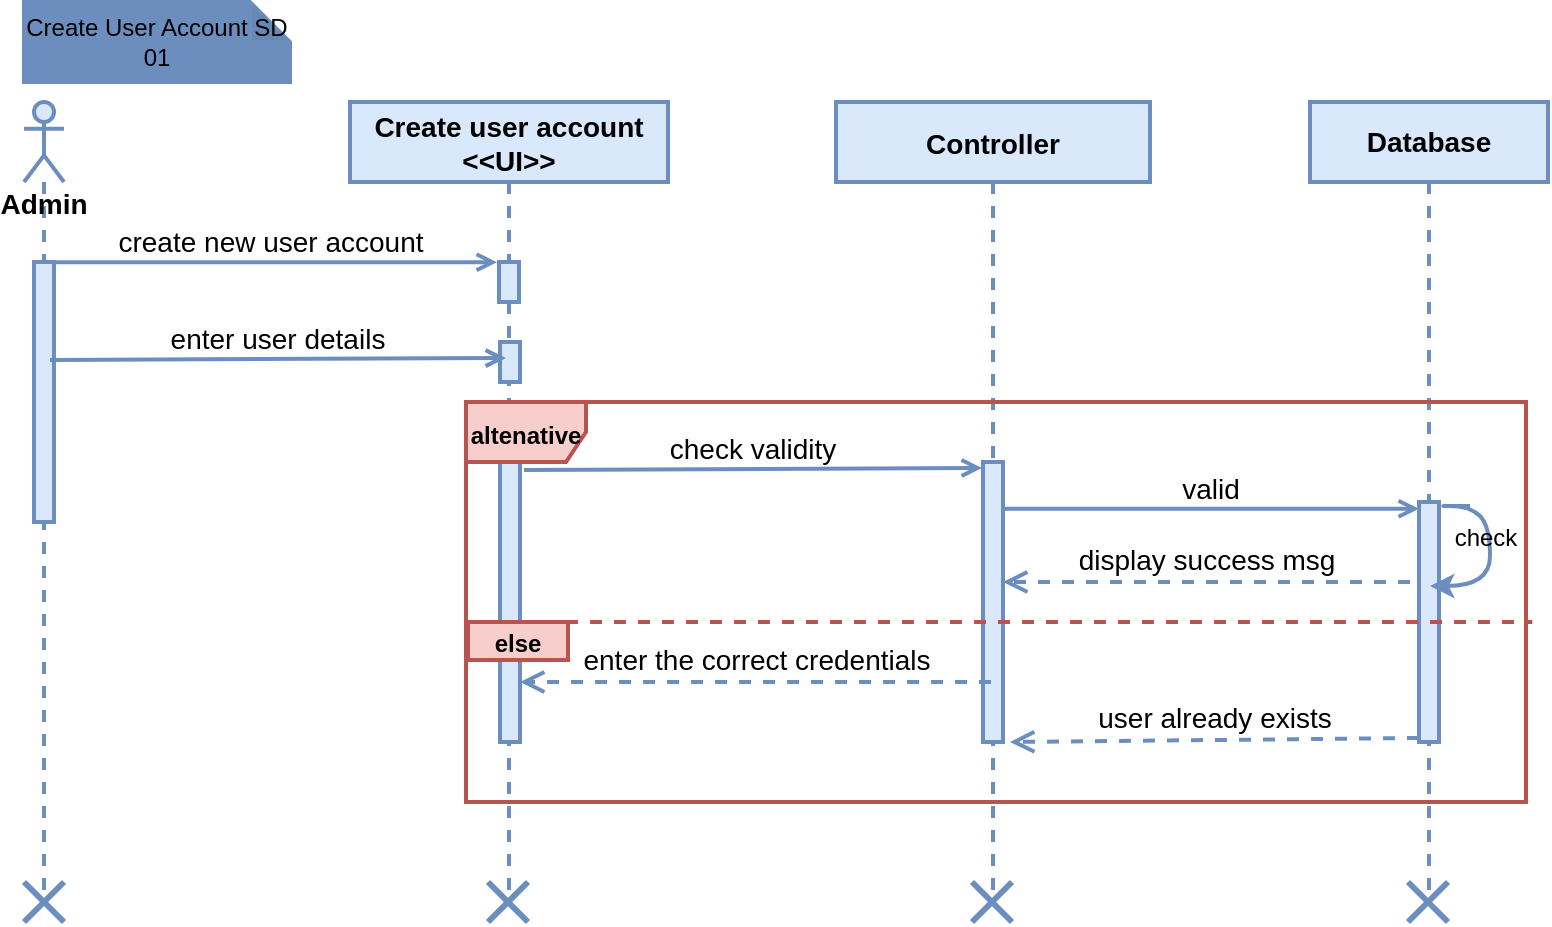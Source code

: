 <mxfile version="18.0.5" type="github" pages="6">
  <diagram id="kgpKYQtTHZ0yAKxKKP6v" name="Create user SD">
    <mxGraphModel dx="868" dy="440" grid="1" gridSize="10" guides="1" tooltips="1" connect="1" arrows="1" fold="1" page="1" pageScale="1" pageWidth="850" pageHeight="1100" math="0" shadow="0">
      <root>
        <mxCell id="0" />
        <mxCell id="1" parent="0" />
        <mxCell id="UptrV3crOogNq1OWJY5h-1" value="" style="group" vertex="1" connectable="0" parent="1">
          <mxGeometry x="77" y="30" width="762" height="460" as="geometry" />
        </mxCell>
        <mxCell id="3nuBFxr9cyL0pnOWT2aG-1" value="Create user account&#xa;&lt;&lt;UI&gt;&gt;" style="shape=umlLifeline;perimeter=lifelinePerimeter;container=1;collapsible=0;recursiveResize=0;rounded=0;shadow=0;strokeWidth=2;fillColor=#dae8fc;strokeColor=#6c8ebf;fontSize=14;fontStyle=1" parent="UptrV3crOogNq1OWJY5h-1" vertex="1">
          <mxGeometry x="163" y="50" width="159" height="400" as="geometry" />
        </mxCell>
        <mxCell id="3nuBFxr9cyL0pnOWT2aG-2" value="" style="points=[];perimeter=orthogonalPerimeter;rounded=0;shadow=0;strokeWidth=2;fillColor=#dae8fc;strokeColor=#6c8ebf;fontSize=16;" parent="3nuBFxr9cyL0pnOWT2aG-1" vertex="1">
          <mxGeometry x="74.5" y="80" width="10" height="20" as="geometry" />
        </mxCell>
        <mxCell id="4RYpmid0m9nTcr_bTLxA-5" value="" style="html=1;points=[];perimeter=orthogonalPerimeter;fillColor=#dae8fc;strokeColor=#6c8ebf;fontSize=16;strokeWidth=2;" parent="3nuBFxr9cyL0pnOWT2aG-1" vertex="1">
          <mxGeometry x="75" y="120" width="10" height="20" as="geometry" />
        </mxCell>
        <mxCell id="4RYpmid0m9nTcr_bTLxA-6" value="" style="html=1;points=[];perimeter=orthogonalPerimeter;fillColor=#dae8fc;strokeColor=#6c8ebf;fontSize=16;strokeWidth=2;" parent="3nuBFxr9cyL0pnOWT2aG-1" vertex="1">
          <mxGeometry x="75" y="160" width="10" height="160" as="geometry" />
        </mxCell>
        <mxCell id="3nuBFxr9cyL0pnOWT2aG-5" value="Controller" style="shape=umlLifeline;perimeter=lifelinePerimeter;container=1;collapsible=0;recursiveResize=0;rounded=0;shadow=0;strokeWidth=2;fillColor=#dae8fc;strokeColor=#6c8ebf;fontSize=14;fontStyle=1" parent="UptrV3crOogNq1OWJY5h-1" vertex="1">
          <mxGeometry x="406" y="50" width="157" height="400" as="geometry" />
        </mxCell>
        <mxCell id="3nuBFxr9cyL0pnOWT2aG-6" value="" style="points=[];perimeter=orthogonalPerimeter;rounded=0;shadow=0;strokeWidth=2;fillColor=#dae8fc;strokeColor=#6c8ebf;fontSize=16;" parent="3nuBFxr9cyL0pnOWT2aG-5" vertex="1">
          <mxGeometry x="73.5" y="180" width="10" height="140" as="geometry" />
        </mxCell>
        <mxCell id="3nuBFxr9cyL0pnOWT2aG-8" value="create new user account" style="verticalAlign=bottom;endArrow=open;shadow=0;strokeWidth=2;entryX=-0.1;entryY=0.005;entryDx=0;entryDy=0;entryPerimeter=0;fillColor=#dae8fc;strokeColor=#6c8ebf;fontSize=14;endFill=0;" parent="UptrV3crOogNq1OWJY5h-1" source="4RYpmid0m9nTcr_bTLxA-1" target="3nuBFxr9cyL0pnOWT2aG-2" edge="1">
          <mxGeometry relative="1" as="geometry">
            <mxPoint x="353" y="130" as="sourcePoint" />
            <mxPoint x="223" y="130" as="targetPoint" />
          </mxGeometry>
        </mxCell>
        <mxCell id="4RYpmid0m9nTcr_bTLxA-1" value="Admin" style="shape=umlLifeline;participant=umlActor;perimeter=lifelinePerimeter;whiteSpace=wrap;html=1;container=1;collapsible=0;recursiveResize=0;verticalAlign=top;spacingTop=36;outlineConnect=0;size=40;fillColor=#dae8fc;strokeColor=#6c8ebf;fontSize=14;strokeWidth=2;fontStyle=1" parent="UptrV3crOogNq1OWJY5h-1" vertex="1">
          <mxGeometry y="50" width="20" height="400" as="geometry" />
        </mxCell>
        <mxCell id="4RYpmid0m9nTcr_bTLxA-2" value="" style="html=1;points=[];perimeter=orthogonalPerimeter;fillColor=#dae8fc;strokeColor=#6c8ebf;fontSize=16;strokeWidth=2;" parent="4RYpmid0m9nTcr_bTLxA-1" vertex="1">
          <mxGeometry x="5" y="80" width="10" height="130" as="geometry" />
        </mxCell>
        <mxCell id="4RYpmid0m9nTcr_bTLxA-3" value="Database" style="shape=umlLifeline;perimeter=lifelinePerimeter;whiteSpace=wrap;html=1;container=1;collapsible=0;recursiveResize=0;outlineConnect=0;fillColor=#dae8fc;strokeColor=#6c8ebf;fontSize=14;strokeWidth=2;fontStyle=1" parent="UptrV3crOogNq1OWJY5h-1" vertex="1">
          <mxGeometry x="643" y="50" width="119" height="400" as="geometry" />
        </mxCell>
        <mxCell id="tHt2RvObN3k_pVsOFl9c-3" value="" style="points=[];perimeter=orthogonalPerimeter;rounded=0;shadow=0;strokeWidth=2;fillColor=#dae8fc;strokeColor=#6c8ebf;fontSize=16;" parent="4RYpmid0m9nTcr_bTLxA-3" vertex="1">
          <mxGeometry x="54.5" y="200" width="10" height="120" as="geometry" />
        </mxCell>
        <mxCell id="tHt2RvObN3k_pVsOFl9c-12" value="user already exists" style="html=1;verticalAlign=bottom;endArrow=open;dashed=1;endSize=8;rounded=0;fontSize=14;fontColor=#000000;strokeColor=#6C8EBF;strokeWidth=2;exitX=-0.2;exitY=0.475;exitDx=0;exitDy=0;exitPerimeter=0;" parent="4RYpmid0m9nTcr_bTLxA-3" edge="1">
          <mxGeometry relative="1" as="geometry">
            <mxPoint x="54.5" y="318" as="sourcePoint" />
            <mxPoint x="-150" y="320" as="targetPoint" />
          </mxGeometry>
        </mxCell>
        <mxCell id="4RYpmid0m9nTcr_bTLxA-7" value="enter user details" style="verticalAlign=bottom;endArrow=open;shadow=0;strokeWidth=2;exitX=1;exitY=0.623;exitDx=0;exitDy=0;exitPerimeter=0;fillColor=#dae8fc;strokeColor=#6c8ebf;fontSize=14;endFill=0;" parent="UptrV3crOogNq1OWJY5h-1" edge="1">
          <mxGeometry relative="1" as="geometry">
            <mxPoint x="13" y="178.99" as="sourcePoint" />
            <mxPoint x="241" y="178" as="targetPoint" />
          </mxGeometry>
        </mxCell>
        <mxCell id="4RYpmid0m9nTcr_bTLxA-8" value="&lt;b&gt;&lt;font style=&quot;font-size: 12px;&quot;&gt;altenative&lt;/font&gt;&lt;/b&gt;" style="shape=umlFrame;whiteSpace=wrap;html=1;fillColor=#f8cecc;strokeColor=#b85450;fontSize=16;strokeWidth=2;" parent="UptrV3crOogNq1OWJY5h-1" vertex="1">
          <mxGeometry x="221" y="200" width="530" height="200" as="geometry" />
        </mxCell>
        <mxCell id="tHt2RvObN3k_pVsOFl9c-1" value="" style="endArrow=none;dashed=1;html=1;rounded=0;strokeWidth=2;strokeColor=#b85450;fillColor=#f8cecc;entryX=1.006;entryY=0.55;entryDx=0;entryDy=0;entryPerimeter=0;" parent="UptrV3crOogNq1OWJY5h-1" target="4RYpmid0m9nTcr_bTLxA-8" edge="1">
          <mxGeometry width="50" height="50" relative="1" as="geometry">
            <mxPoint x="223" y="310" as="sourcePoint" />
            <mxPoint x="753" y="305" as="targetPoint" />
          </mxGeometry>
        </mxCell>
        <mxCell id="tHt2RvObN3k_pVsOFl9c-2" value="check validity" style="verticalAlign=bottom;endArrow=open;shadow=0;strokeWidth=2;exitX=1.2;exitY=0.15;exitDx=0;exitDy=0;exitPerimeter=0;fillColor=#dae8fc;strokeColor=#6c8ebf;fontSize=14;endFill=0;entryX=-0.05;entryY=0.021;entryDx=0;entryDy=0;entryPerimeter=0;" parent="UptrV3crOogNq1OWJY5h-1" source="4RYpmid0m9nTcr_bTLxA-6" target="3nuBFxr9cyL0pnOWT2aG-6" edge="1">
          <mxGeometry relative="1" as="geometry">
            <mxPoint x="253" y="232.72" as="sourcePoint" />
            <mxPoint x="427" y="232.72" as="targetPoint" />
          </mxGeometry>
        </mxCell>
        <mxCell id="tHt2RvObN3k_pVsOFl9c-10" value="&lt;div&gt;&lt;font style=&quot;font-size: 14px;&quot;&gt;display success msg&lt;/font&gt;&lt;/div&gt;" style="html=1;verticalAlign=bottom;endArrow=open;dashed=1;endSize=8;rounded=0;fontSize=14;fontColor=#000000;strokeColor=#6C8EBF;strokeWidth=2;" parent="UptrV3crOogNq1OWJY5h-1" target="3nuBFxr9cyL0pnOWT2aG-6" edge="1">
          <mxGeometry relative="1" as="geometry">
            <mxPoint x="693" y="290" as="sourcePoint" />
            <mxPoint x="433" y="289" as="targetPoint" />
          </mxGeometry>
        </mxCell>
        <mxCell id="tHt2RvObN3k_pVsOFl9c-13" value="&lt;font style=&quot;font-size: 12px;&quot;&gt;&lt;b&gt;else&lt;/b&gt;&lt;/font&gt;" style="text;html=1;strokeColor=#b85450;fillColor=#f8cecc;align=center;verticalAlign=middle;whiteSpace=wrap;rounded=0;fontSize=14;strokeWidth=2;" parent="UptrV3crOogNq1OWJY5h-1" vertex="1">
          <mxGeometry x="222" y="310" width="50" height="19" as="geometry" />
        </mxCell>
        <mxCell id="tHt2RvObN3k_pVsOFl9c-17" value="" style="shape=umlDestroy;whiteSpace=wrap;html=1;strokeWidth=3;fontSize=12;fillColor=#6C8EBF;strokeColor=#6C8EBF;" parent="UptrV3crOogNq1OWJY5h-1" vertex="1">
          <mxGeometry y="440" width="20" height="20" as="geometry" />
        </mxCell>
        <mxCell id="tHt2RvObN3k_pVsOFl9c-18" value="" style="shape=umlDestroy;whiteSpace=wrap;html=1;strokeWidth=3;fontSize=12;fillColor=#6C8EBF;strokeColor=#6C8EBF;" parent="UptrV3crOogNq1OWJY5h-1" vertex="1">
          <mxGeometry x="232" y="440" width="20" height="20" as="geometry" />
        </mxCell>
        <mxCell id="tHt2RvObN3k_pVsOFl9c-19" value="" style="shape=umlDestroy;whiteSpace=wrap;html=1;strokeWidth=3;fontSize=12;fillColor=#6C8EBF;strokeColor=#6C8EBF;" parent="UptrV3crOogNq1OWJY5h-1" vertex="1">
          <mxGeometry x="474" y="440" width="20" height="20" as="geometry" />
        </mxCell>
        <mxCell id="tHt2RvObN3k_pVsOFl9c-20" value="" style="shape=umlDestroy;whiteSpace=wrap;html=1;strokeWidth=3;fontSize=12;fillColor=#6C8EBF;strokeColor=#6C8EBF;" parent="UptrV3crOogNq1OWJY5h-1" vertex="1">
          <mxGeometry x="692" y="440" width="20" height="20" as="geometry" />
        </mxCell>
        <mxCell id="tHt2RvObN3k_pVsOFl9c-4" value="valid" style="verticalAlign=bottom;endArrow=open;shadow=0;strokeWidth=2;exitX=1;exitY=0.167;exitDx=0;exitDy=0;exitPerimeter=0;fillColor=#dae8fc;strokeColor=#6c8ebf;fontSize=14;endFill=0;startArrow=none;" parent="UptrV3crOogNq1OWJY5h-1" source="3nuBFxr9cyL0pnOWT2aG-6" target="tHt2RvObN3k_pVsOFl9c-3" edge="1">
          <mxGeometry relative="1" as="geometry">
            <mxPoint x="462" y="249.0" as="sourcePoint" />
            <mxPoint x="636" y="249.0" as="targetPoint" />
          </mxGeometry>
        </mxCell>
        <mxCell id="tHt2RvObN3k_pVsOFl9c-11" value="enter the correct credentials " style="html=1;verticalAlign=bottom;endArrow=open;dashed=1;endSize=8;rounded=0;fontSize=14;fontColor=#000000;strokeColor=#6C8EBF;strokeWidth=2;" parent="UptrV3crOogNq1OWJY5h-1" edge="1">
          <mxGeometry relative="1" as="geometry">
            <mxPoint x="483.5" y="340" as="sourcePoint" />
            <mxPoint x="248" y="340" as="targetPoint" />
          </mxGeometry>
        </mxCell>
        <mxCell id="tHt2RvObN3k_pVsOFl9c-23" value="" style="curved=1;endArrow=classic;html=1;rounded=0;fontSize=12;fontColor=#000000;strokeColor=#6C8EBF;strokeWidth=2;" parent="UptrV3crOogNq1OWJY5h-1" edge="1">
          <mxGeometry width="50" height="50" relative="1" as="geometry">
            <mxPoint x="723" y="252" as="sourcePoint" />
            <mxPoint x="703" y="292" as="targetPoint" />
            <Array as="points">
              <mxPoint x="703" y="252" />
              <mxPoint x="723" y="252" />
              <mxPoint x="733" y="262" />
              <mxPoint x="733" y="292" />
            </Array>
          </mxGeometry>
        </mxCell>
        <mxCell id="tHt2RvObN3k_pVsOFl9c-25" value="check" style="text;html=1;strokeColor=none;fillColor=none;align=center;verticalAlign=middle;whiteSpace=wrap;rounded=0;fontSize=12;fontColor=#000000;" parent="UptrV3crOogNq1OWJY5h-1" vertex="1">
          <mxGeometry x="711" y="260" width="40" height="15" as="geometry" />
        </mxCell>
        <mxCell id="3N8802fA-vlq7qVJOav6-1" value="Create User Account SD 01" style="shape=note;whiteSpace=wrap;html=1;backgroundOutline=1;darkOpacity=0.05;fontSize=12;fontColor=#000000;strokeColor=#6C8EBF;strokeWidth=2;fillColor=#6C8EBF;size=20;" parent="UptrV3crOogNq1OWJY5h-1" vertex="1">
          <mxGeometry width="133" height="40" as="geometry" />
        </mxCell>
      </root>
    </mxGraphModel>
  </diagram>
  <diagram id="Y2DqSClyAVLiw9lyjrO1" name="Update user account SD">
    <mxGraphModel dx="868" dy="440" grid="1" gridSize="10" guides="1" tooltips="1" connect="1" arrows="1" fold="1" page="1" pageScale="1" pageWidth="850" pageHeight="1100" math="0" shadow="0">
      <root>
        <mxCell id="0" />
        <mxCell id="1" parent="0" />
        <mxCell id="MAIqUEn50UH4kP7utkQd-1" value="" style="group" vertex="1" connectable="0" parent="1">
          <mxGeometry x="43" y="30" width="767" height="470" as="geometry" />
        </mxCell>
        <mxCell id="FVSvNC58EBvvYum9L8pk-1" value="Update user account&#xa;&lt;&lt;UI&gt;&gt;" style="shape=umlLifeline;perimeter=lifelinePerimeter;container=1;collapsible=0;recursiveResize=0;rounded=0;shadow=0;strokeWidth=2;fillColor=#dae8fc;strokeColor=#6c8ebf;fontSize=14;align=center;fontStyle=1" parent="MAIqUEn50UH4kP7utkQd-1" vertex="1">
          <mxGeometry x="167" y="60" width="159" height="400" as="geometry" />
        </mxCell>
        <mxCell id="FVSvNC58EBvvYum9L8pk-4" value="" style="html=1;points=[];perimeter=orthogonalPerimeter;fillColor=#dae8fc;strokeColor=#6c8ebf;fontSize=16;strokeWidth=2;" parent="FVSvNC58EBvvYum9L8pk-1" vertex="1">
          <mxGeometry x="75" y="80" width="10" height="190" as="geometry" />
        </mxCell>
        <mxCell id="FVSvNC58EBvvYum9L8pk-5" value="Controller" style="shape=umlLifeline;perimeter=lifelinePerimeter;container=1;collapsible=0;recursiveResize=0;rounded=0;shadow=0;strokeWidth=2;fillColor=#dae8fc;strokeColor=#6c8ebf;fontSize=14;fontStyle=1" parent="MAIqUEn50UH4kP7utkQd-1" vertex="1">
          <mxGeometry x="410" y="60" width="157" height="400" as="geometry" />
        </mxCell>
        <mxCell id="FVSvNC58EBvvYum9L8pk-6" value="" style="points=[];perimeter=orthogonalPerimeter;rounded=0;shadow=0;strokeWidth=2;fillColor=#dae8fc;strokeColor=#6c8ebf;fontSize=16;" parent="FVSvNC58EBvvYum9L8pk-5" vertex="1">
          <mxGeometry x="73.5" y="190" width="10" height="130" as="geometry" />
        </mxCell>
        <mxCell id="GKbNy7sdlXoBkddOrL0O-2" value="&lt;div&gt;&lt;font style=&quot;font-size: 14px;&quot;&gt;display user detail&lt;br&gt;&lt;/font&gt;&lt;/div&gt;" style="html=1;verticalAlign=bottom;endArrow=open;dashed=1;endSize=8;rounded=0;fontSize=14;fontColor=#000000;strokeColor=#6C8EBF;strokeWidth=2;entryX=0.8;entryY=-0.05;entryDx=0;entryDy=0;entryPerimeter=0;" parent="FVSvNC58EBvvYum9L8pk-5" edge="1">
          <mxGeometry relative="1" as="geometry">
            <mxPoint x="287" y="130" as="sourcePoint" />
            <mxPoint x="-160" y="129" as="targetPoint" />
          </mxGeometry>
        </mxCell>
        <mxCell id="FVSvNC58EBvvYum9L8pk-7" value="search user account" style="verticalAlign=bottom;endArrow=open;shadow=0;strokeWidth=2;entryX=-0.1;entryY=0.005;entryDx=0;entryDy=0;entryPerimeter=0;fillColor=#dae8fc;strokeColor=#6c8ebf;fontSize=14;endFill=0;" parent="MAIqUEn50UH4kP7utkQd-1" source="FVSvNC58EBvvYum9L8pk-8" edge="1">
          <mxGeometry relative="1" as="geometry">
            <mxPoint x="357" y="140" as="sourcePoint" />
            <mxPoint x="240.5" y="140.1" as="targetPoint" />
          </mxGeometry>
        </mxCell>
        <mxCell id="FVSvNC58EBvvYum9L8pk-8" value="&lt;b&gt;&lt;font style=&quot;font-size: 14px;&quot;&gt;Admin&lt;/font&gt;&lt;/b&gt;" style="shape=umlLifeline;participant=umlActor;perimeter=lifelinePerimeter;whiteSpace=wrap;html=1;container=1;collapsible=0;recursiveResize=0;verticalAlign=top;spacingTop=36;outlineConnect=0;size=40;fillColor=#dae8fc;strokeColor=#6c8ebf;fontSize=16;strokeWidth=2;" parent="MAIqUEn50UH4kP7utkQd-1" vertex="1">
          <mxGeometry x="4" y="60" width="20" height="400" as="geometry" />
        </mxCell>
        <mxCell id="FVSvNC58EBvvYum9L8pk-9" value="" style="html=1;points=[];perimeter=orthogonalPerimeter;fillColor=#dae8fc;strokeColor=#6c8ebf;fontSize=16;strokeWidth=2;" parent="FVSvNC58EBvvYum9L8pk-8" vertex="1">
          <mxGeometry x="5" y="80" width="10" height="110" as="geometry" />
        </mxCell>
        <mxCell id="FVSvNC58EBvvYum9L8pk-10" value="&lt;font style=&quot;font-size: 14px;&quot;&gt;&lt;b&gt;Database&lt;/b&gt;&lt;/font&gt;" style="shape=umlLifeline;perimeter=lifelinePerimeter;whiteSpace=wrap;html=1;container=1;collapsible=0;recursiveResize=0;outlineConnect=0;fillColor=#dae8fc;strokeColor=#6c8ebf;fontSize=16;strokeWidth=2;" parent="MAIqUEn50UH4kP7utkQd-1" vertex="1">
          <mxGeometry x="647" y="60" width="119" height="400" as="geometry" />
        </mxCell>
        <mxCell id="FVSvNC58EBvvYum9L8pk-12" value="user already exists" style="html=1;verticalAlign=bottom;endArrow=open;dashed=1;endSize=8;rounded=0;fontSize=14;fontColor=#000000;strokeColor=#6C8EBF;strokeWidth=2;exitX=-0.2;exitY=0.475;exitDx=0;exitDy=0;exitPerimeter=0;" parent="FVSvNC58EBvvYum9L8pk-10" edge="1">
          <mxGeometry relative="1" as="geometry">
            <mxPoint x="52.5" y="311" as="sourcePoint" />
            <mxPoint x="-152" y="313" as="targetPoint" />
          </mxGeometry>
        </mxCell>
        <mxCell id="GKbNy7sdlXoBkddOrL0O-3" value="" style="html=1;points=[];perimeter=orthogonalPerimeter;fillColor=#dae8fc;strokeColor=#6c8ebf;fontSize=16;strokeWidth=2;" parent="FVSvNC58EBvvYum9L8pk-10" vertex="1">
          <mxGeometry x="54.5" y="90" width="10" height="230" as="geometry" />
        </mxCell>
        <mxCell id="FVSvNC58EBvvYum9L8pk-13" value="fill date" style="verticalAlign=bottom;endArrow=open;shadow=0;strokeWidth=2;fillColor=#dae8fc;strokeColor=#6c8ebf;fontSize=14;exitX=1.1;exitY=0.323;exitDx=0;exitDy=0;exitPerimeter=0;endFill=0;" parent="MAIqUEn50UH4kP7utkQd-1" edge="1">
          <mxGeometry relative="1" as="geometry">
            <mxPoint x="20" y="214.99" as="sourcePoint" />
            <mxPoint x="242" y="214.99" as="targetPoint" />
          </mxGeometry>
        </mxCell>
        <mxCell id="FVSvNC58EBvvYum9L8pk-14" value="click update button" style="verticalAlign=bottom;endArrow=open;shadow=0;strokeWidth=2;exitX=1;exitY=0.623;exitDx=0;exitDy=0;exitPerimeter=0;fillColor=#dae8fc;strokeColor=#6c8ebf;fontSize=14;endFill=0;" parent="MAIqUEn50UH4kP7utkQd-1" edge="1">
          <mxGeometry relative="1" as="geometry">
            <mxPoint x="17" y="240.99" as="sourcePoint" />
            <mxPoint x="245" y="240" as="targetPoint" />
          </mxGeometry>
        </mxCell>
        <mxCell id="FVSvNC58EBvvYum9L8pk-18" value="&lt;div&gt;&lt;font style=&quot;font-size: 14px;&quot;&gt;display success msg&lt;/font&gt;&lt;/div&gt;" style="html=1;verticalAlign=bottom;endArrow=open;dashed=1;endSize=8;rounded=0;fontSize=14;fontColor=#000000;strokeColor=#6C8EBF;strokeWidth=2;" parent="MAIqUEn50UH4kP7utkQd-1" edge="1">
          <mxGeometry relative="1" as="geometry">
            <mxPoint x="697" y="291" as="sourcePoint" />
            <mxPoint x="493.5" y="291" as="targetPoint" />
          </mxGeometry>
        </mxCell>
        <mxCell id="FVSvNC58EBvvYum9L8pk-20" value="" style="shape=umlDestroy;whiteSpace=wrap;html=1;strokeWidth=3;fontSize=12;fillColor=#6C8EBF;strokeColor=#6C8EBF;" parent="MAIqUEn50UH4kP7utkQd-1" vertex="1">
          <mxGeometry x="4" y="450" width="20" height="20" as="geometry" />
        </mxCell>
        <mxCell id="FVSvNC58EBvvYum9L8pk-21" value="" style="shape=umlDestroy;whiteSpace=wrap;html=1;strokeWidth=3;fontSize=12;fillColor=#6C8EBF;strokeColor=#6C8EBF;" parent="MAIqUEn50UH4kP7utkQd-1" vertex="1">
          <mxGeometry x="236" y="450" width="20" height="20" as="geometry" />
        </mxCell>
        <mxCell id="FVSvNC58EBvvYum9L8pk-22" value="" style="shape=umlDestroy;whiteSpace=wrap;html=1;strokeWidth=3;fontSize=12;fillColor=#6C8EBF;strokeColor=#6C8EBF;" parent="MAIqUEn50UH4kP7utkQd-1" vertex="1">
          <mxGeometry x="478" y="450" width="20" height="20" as="geometry" />
        </mxCell>
        <mxCell id="FVSvNC58EBvvYum9L8pk-23" value="" style="shape=umlDestroy;whiteSpace=wrap;html=1;strokeWidth=3;fontSize=12;fillColor=#6C8EBF;strokeColor=#6C8EBF;fontStyle=0;labelBackgroundColor=none;" parent="MAIqUEn50UH4kP7utkQd-1" vertex="1">
          <mxGeometry x="696" y="450" width="20" height="20" as="geometry" />
        </mxCell>
        <mxCell id="FVSvNC58EBvvYum9L8pk-24" value="save" style="verticalAlign=bottom;endArrow=open;shadow=0;strokeWidth=2;exitX=1;exitY=0.167;exitDx=0;exitDy=0;exitPerimeter=0;fillColor=#dae8fc;strokeColor=#6c8ebf;fontSize=14;endFill=0;startArrow=none;" parent="MAIqUEn50UH4kP7utkQd-1" edge="1">
          <mxGeometry relative="1" as="geometry">
            <mxPoint x="493.5" y="266.38" as="sourcePoint" />
            <mxPoint x="701.5" y="266.38" as="targetPoint" />
          </mxGeometry>
        </mxCell>
        <mxCell id="FVSvNC58EBvvYum9L8pk-25" value="invalid" style="html=1;verticalAlign=bottom;endArrow=open;dashed=1;endSize=8;rounded=0;fontSize=14;fontColor=#000000;strokeColor=#6C8EBF;strokeWidth=2;" parent="MAIqUEn50UH4kP7utkQd-1" edge="1">
          <mxGeometry relative="1" as="geometry">
            <mxPoint x="485.5" y="328" as="sourcePoint" />
            <mxPoint x="250" y="328" as="targetPoint" />
          </mxGeometry>
        </mxCell>
        <mxCell id="FVSvNC58EBvvYum9L8pk-28" value="&lt;div&gt;Update User Account &lt;br&gt;&lt;/div&gt;&lt;div&gt;SD 02&lt;/div&gt;" style="shape=note;whiteSpace=wrap;html=1;backgroundOutline=1;darkOpacity=0.05;fontSize=12;fontColor=#000000;strokeColor=#6C8EBF;strokeWidth=2;fillColor=#6C8EBF;size=20;" parent="MAIqUEn50UH4kP7utkQd-1" vertex="1">
          <mxGeometry width="143" height="50" as="geometry" />
        </mxCell>
        <mxCell id="GKbNy7sdlXoBkddOrL0O-1" value="search" style="verticalAlign=bottom;endArrow=open;shadow=0;strokeWidth=2;fillColor=#dae8fc;strokeColor=#6c8ebf;fontSize=14;endFill=0;entryX=0.15;entryY=0;entryDx=0;entryDy=0;entryPerimeter=0;exitX=0.9;exitY=0.046;exitDx=0;exitDy=0;exitPerimeter=0;" parent="MAIqUEn50UH4kP7utkQd-1" source="FVSvNC58EBvvYum9L8pk-4" target="GKbNy7sdlXoBkddOrL0O-3" edge="1">
          <mxGeometry relative="1" as="geometry">
            <mxPoint x="257" y="150" as="sourcePoint" />
            <mxPoint x="697" y="150" as="targetPoint" />
          </mxGeometry>
        </mxCell>
        <mxCell id="GKbNy7sdlXoBkddOrL0O-7" value="" style="group" parent="MAIqUEn50UH4kP7utkQd-1" vertex="1" connectable="0">
          <mxGeometry x="214" y="120" width="553" height="280" as="geometry" />
        </mxCell>
        <mxCell id="FVSvNC58EBvvYum9L8pk-15" value="&lt;b&gt;&lt;font style=&quot;font-size: 12px;&quot;&gt;altenative&lt;/font&gt;&lt;/b&gt;" style="shape=umlFrame;whiteSpace=wrap;html=1;fillColor=#f8cecc;strokeColor=#b85450;fontSize=16;strokeWidth=2;" parent="GKbNy7sdlXoBkddOrL0O-7" vertex="1">
          <mxGeometry x="2.132" width="548.611" height="280" as="geometry" />
        </mxCell>
        <mxCell id="FVSvNC58EBvvYum9L8pk-16" value="" style="endArrow=none;dashed=1;html=1;rounded=0;strokeWidth=2;strokeColor=#b85450;fillColor=#f8cecc;entryX=1.006;entryY=0.55;entryDx=0;entryDy=0;entryPerimeter=0;exitX=-0.002;exitY=0.55;exitDx=0;exitDy=0;exitPerimeter=0;" parent="GKbNy7sdlXoBkddOrL0O-7" edge="1">
          <mxGeometry width="50" height="50" relative="1" as="geometry">
            <mxPoint y="180.92" as="sourcePoint" />
            <mxPoint x="553" y="180.92" as="targetPoint" />
          </mxGeometry>
        </mxCell>
        <mxCell id="FVSvNC58EBvvYum9L8pk-19" value="&lt;font style=&quot;font-size: 12px;&quot;&gt;&lt;b&gt;else&lt;/b&gt;&lt;/font&gt;" style="text;html=1;strokeColor=#b85450;fillColor=#f8cecc;align=center;verticalAlign=middle;whiteSpace=wrap;rounded=0;fontSize=14;strokeWidth=2;" parent="GKbNy7sdlXoBkddOrL0O-7" vertex="1">
          <mxGeometry x="2.132" y="180.92" width="51.756" height="26.6" as="geometry" />
        </mxCell>
        <mxCell id="GKbNy7sdlXoBkddOrL0O-8" value="" style="group" parent="MAIqUEn50UH4kP7utkQd-1" vertex="1" connectable="0">
          <mxGeometry x="707" y="150" width="48" height="40" as="geometry" />
        </mxCell>
        <mxCell id="FVSvNC58EBvvYum9L8pk-26" value="" style="curved=1;endArrow=classic;html=1;rounded=0;fontSize=12;fontColor=#000000;strokeColor=#6C8EBF;strokeWidth=2;" parent="GKbNy7sdlXoBkddOrL0O-8" edge="1">
          <mxGeometry width="50" height="50" relative="1" as="geometry">
            <mxPoint x="20" as="sourcePoint" />
            <mxPoint y="40" as="targetPoint" />
            <Array as="points">
              <mxPoint />
              <mxPoint x="20" />
              <mxPoint x="30" y="10" />
              <mxPoint x="30" y="40" />
            </Array>
          </mxGeometry>
        </mxCell>
        <mxCell id="FVSvNC58EBvvYum9L8pk-27" value="check" style="text;html=1;strokeColor=none;fillColor=none;align=center;verticalAlign=middle;whiteSpace=wrap;rounded=0;fontSize=12;fontColor=#000000;" parent="GKbNy7sdlXoBkddOrL0O-8" vertex="1">
          <mxGeometry x="8" y="8" width="40" height="15" as="geometry" />
        </mxCell>
        <mxCell id="FVSvNC58EBvvYum9L8pk-17" value="check validity" style="verticalAlign=bottom;endArrow=open;shadow=0;strokeWidth=2;fillColor=#dae8fc;strokeColor=#6c8ebf;fontSize=14;endFill=0;entryX=0.15;entryY=0.021;entryDx=0;entryDy=0;entryPerimeter=0;" parent="MAIqUEn50UH4kP7utkQd-1" source="FVSvNC58EBvvYum9L8pk-4" target="FVSvNC58EBvvYum9L8pk-6" edge="1">
          <mxGeometry relative="1" as="geometry">
            <mxPoint x="248" y="229" as="sourcePoint" />
            <mxPoint x="486.5" y="229" as="targetPoint" />
          </mxGeometry>
        </mxCell>
      </root>
    </mxGraphModel>
  </diagram>
  <diagram id="j6jt7y_kJnNKmlTHalgi" name="Delete user account SD">
    <mxGraphModel dx="868" dy="440" grid="1" gridSize="10" guides="1" tooltips="1" connect="1" arrows="1" fold="1" page="1" pageScale="1" pageWidth="850" pageHeight="1100" math="0" shadow="0">
      <root>
        <mxCell id="0" />
        <mxCell id="1" parent="0" />
        <mxCell id="Xm6CjcGX6yoMXYn7vOd5-1" value="Delete user account&#xa;&lt;&lt;UI&gt;&gt;" style="shape=umlLifeline;perimeter=lifelinePerimeter;container=1;collapsible=0;recursiveResize=0;rounded=0;shadow=0;strokeWidth=2;fillColor=#dae8fc;strokeColor=#6c8ebf;fontSize=14;align=center;fontStyle=1" parent="1" vertex="1">
          <mxGeometry x="210" y="90" width="159" height="400" as="geometry" />
        </mxCell>
        <mxCell id="Xm6CjcGX6yoMXYn7vOd5-2" value="" style="html=1;points=[];perimeter=orthogonalPerimeter;fillColor=#dae8fc;strokeColor=#6c8ebf;fontSize=16;strokeWidth=2;" parent="Xm6CjcGX6yoMXYn7vOd5-1" vertex="1">
          <mxGeometry x="75" y="80" width="10" height="190" as="geometry" />
        </mxCell>
        <mxCell id="Xm6CjcGX6yoMXYn7vOd5-3" value="Controller" style="shape=umlLifeline;perimeter=lifelinePerimeter;container=1;collapsible=0;recursiveResize=0;rounded=0;shadow=0;strokeWidth=2;fillColor=#dae8fc;strokeColor=#6c8ebf;fontSize=14;fontStyle=1" parent="1" vertex="1">
          <mxGeometry x="453" y="90" width="157" height="400" as="geometry" />
        </mxCell>
        <mxCell id="Xm6CjcGX6yoMXYn7vOd5-5" value="&lt;div&gt;&lt;font style=&quot;font-size: 14px;&quot;&gt;display user detail&lt;br&gt;&lt;/font&gt;&lt;/div&gt;" style="html=1;verticalAlign=bottom;endArrow=open;dashed=1;endSize=8;rounded=0;fontSize=14;fontColor=#000000;strokeColor=#6C8EBF;strokeWidth=2;entryX=0.8;entryY=-0.05;entryDx=0;entryDy=0;entryPerimeter=0;" parent="Xm6CjcGX6yoMXYn7vOd5-3" edge="1">
          <mxGeometry relative="1" as="geometry">
            <mxPoint x="287" y="130" as="sourcePoint" />
            <mxPoint x="-160" y="129" as="targetPoint" />
          </mxGeometry>
        </mxCell>
        <mxCell id="Xm6CjcGX6yoMXYn7vOd5-6" value="search user account" style="verticalAlign=bottom;endArrow=open;shadow=0;strokeWidth=2;entryX=-0.1;entryY=0.005;entryDx=0;entryDy=0;entryPerimeter=0;fillColor=#dae8fc;strokeColor=#6c8ebf;fontSize=14;endFill=0;" parent="1" source="Xm6CjcGX6yoMXYn7vOd5-7" edge="1">
          <mxGeometry relative="1" as="geometry">
            <mxPoint x="400" y="170" as="sourcePoint" />
            <mxPoint x="283.5" y="170.1" as="targetPoint" />
          </mxGeometry>
        </mxCell>
        <mxCell id="Xm6CjcGX6yoMXYn7vOd5-7" value="&lt;b&gt;&lt;font style=&quot;font-size: 14px;&quot;&gt;Admin&lt;/font&gt;&lt;/b&gt;" style="shape=umlLifeline;participant=umlActor;perimeter=lifelinePerimeter;whiteSpace=wrap;html=1;container=1;collapsible=0;recursiveResize=0;verticalAlign=top;spacingTop=36;outlineConnect=0;size=40;fillColor=#dae8fc;strokeColor=#6c8ebf;fontSize=16;strokeWidth=2;" parent="1" vertex="1">
          <mxGeometry x="47" y="90" width="20" height="400" as="geometry" />
        </mxCell>
        <mxCell id="Xm6CjcGX6yoMXYn7vOd5-8" value="" style="html=1;points=[];perimeter=orthogonalPerimeter;fillColor=#dae8fc;strokeColor=#6c8ebf;fontSize=16;strokeWidth=2;" parent="Xm6CjcGX6yoMXYn7vOd5-7" vertex="1">
          <mxGeometry x="5" y="80" width="10" height="110" as="geometry" />
        </mxCell>
        <mxCell id="Xm6CjcGX6yoMXYn7vOd5-9" value="&lt;font style=&quot;font-size: 14px;&quot;&gt;&lt;b&gt;Database&lt;/b&gt;&lt;/font&gt;" style="shape=umlLifeline;perimeter=lifelinePerimeter;whiteSpace=wrap;html=1;container=1;collapsible=0;recursiveResize=0;outlineConnect=0;fillColor=#dae8fc;strokeColor=#6c8ebf;fontSize=16;strokeWidth=2;" parent="1" vertex="1">
          <mxGeometry x="690" y="90" width="119" height="400" as="geometry" />
        </mxCell>
        <mxCell id="Xm6CjcGX6yoMXYn7vOd5-10" value="user dose not exists" style="html=1;verticalAlign=bottom;endArrow=open;dashed=1;endSize=8;rounded=0;fontSize=14;fontColor=#000000;strokeColor=#6C8EBF;strokeWidth=2;exitX=-0.2;exitY=0.475;exitDx=0;exitDy=0;exitPerimeter=0;" parent="Xm6CjcGX6yoMXYn7vOd5-9" edge="1">
          <mxGeometry relative="1" as="geometry">
            <mxPoint x="59.5" y="270" as="sourcePoint" />
            <mxPoint x="-395.5" y="270" as="targetPoint" />
          </mxGeometry>
        </mxCell>
        <mxCell id="Xm6CjcGX6yoMXYn7vOd5-11" value="" style="html=1;points=[];perimeter=orthogonalPerimeter;fillColor=#dae8fc;strokeColor=#6c8ebf;fontSize=16;strokeWidth=2;" parent="Xm6CjcGX6yoMXYn7vOd5-9" vertex="1">
          <mxGeometry x="54.5" y="89" width="10" height="181" as="geometry" />
        </mxCell>
        <mxCell id="Xm6CjcGX6yoMXYn7vOd5-13" value="click delete button" style="verticalAlign=bottom;endArrow=open;shadow=0;strokeWidth=2;exitX=1;exitY=0.623;exitDx=0;exitDy=0;exitPerimeter=0;fillColor=#dae8fc;strokeColor=#6c8ebf;fontSize=14;endFill=0;" parent="1" edge="1">
          <mxGeometry relative="1" as="geometry">
            <mxPoint x="60" y="245.99" as="sourcePoint" />
            <mxPoint x="288" y="245" as="targetPoint" />
          </mxGeometry>
        </mxCell>
        <mxCell id="Xm6CjcGX6yoMXYn7vOd5-14" value="&lt;div&gt;&lt;font style=&quot;font-size: 14px;&quot;&gt;display success msg&lt;/font&gt;&lt;/div&gt;" style="html=1;verticalAlign=bottom;endArrow=open;dashed=1;endSize=8;rounded=0;fontSize=14;fontColor=#000000;strokeColor=#6C8EBF;strokeWidth=2;" parent="1" edge="1">
          <mxGeometry relative="1" as="geometry">
            <mxPoint x="744" y="308" as="sourcePoint" />
            <mxPoint x="293.5" y="308" as="targetPoint" />
          </mxGeometry>
        </mxCell>
        <mxCell id="Xm6CjcGX6yoMXYn7vOd5-15" value="" style="shape=umlDestroy;whiteSpace=wrap;html=1;strokeWidth=3;fontSize=12;fillColor=#6C8EBF;strokeColor=#6C8EBF;" parent="1" vertex="1">
          <mxGeometry x="47" y="480" width="20" height="20" as="geometry" />
        </mxCell>
        <mxCell id="Xm6CjcGX6yoMXYn7vOd5-16" value="" style="shape=umlDestroy;whiteSpace=wrap;html=1;strokeWidth=3;fontSize=12;fillColor=#6C8EBF;strokeColor=#6C8EBF;" parent="1" vertex="1">
          <mxGeometry x="279" y="480" width="20" height="20" as="geometry" />
        </mxCell>
        <mxCell id="Xm6CjcGX6yoMXYn7vOd5-17" value="" style="shape=umlDestroy;whiteSpace=wrap;html=1;strokeWidth=3;fontSize=12;fillColor=#6C8EBF;strokeColor=#6C8EBF;" parent="1" vertex="1">
          <mxGeometry x="521" y="480" width="20" height="20" as="geometry" />
        </mxCell>
        <mxCell id="Xm6CjcGX6yoMXYn7vOd5-18" value="" style="shape=umlDestroy;whiteSpace=wrap;html=1;strokeWidth=3;fontSize=12;fillColor=#6C8EBF;strokeColor=#6C8EBF;fontStyle=0;labelBackgroundColor=none;" parent="1" vertex="1">
          <mxGeometry x="739" y="480" width="20" height="20" as="geometry" />
        </mxCell>
        <mxCell id="Xm6CjcGX6yoMXYn7vOd5-21" value="&lt;div&gt;Delete User Account &lt;br&gt;&lt;/div&gt;&lt;div&gt;SD 03&lt;/div&gt;" style="shape=note;whiteSpace=wrap;html=1;backgroundOutline=1;darkOpacity=0.05;fontSize=12;fontColor=#000000;strokeColor=#6C8EBF;strokeWidth=2;fillColor=#6C8EBF;size=20;" parent="1" vertex="1">
          <mxGeometry x="43" y="30" width="143" height="50" as="geometry" />
        </mxCell>
        <mxCell id="Xm6CjcGX6yoMXYn7vOd5-22" value="search" style="verticalAlign=bottom;endArrow=open;shadow=0;strokeWidth=2;fillColor=#dae8fc;strokeColor=#6c8ebf;fontSize=14;endFill=0;entryX=0.15;entryY=0;entryDx=0;entryDy=0;entryPerimeter=0;exitX=0.9;exitY=0.046;exitDx=0;exitDy=0;exitPerimeter=0;" parent="1" source="Xm6CjcGX6yoMXYn7vOd5-2" target="Xm6CjcGX6yoMXYn7vOd5-11" edge="1">
          <mxGeometry relative="1" as="geometry">
            <mxPoint x="300" y="180" as="sourcePoint" />
            <mxPoint x="740" y="180" as="targetPoint" />
          </mxGeometry>
        </mxCell>
        <mxCell id="Xm6CjcGX6yoMXYn7vOd5-23" value="" style="group" parent="1" vertex="1" connectable="0">
          <mxGeometry x="265" y="149" width="540" height="274" as="geometry" />
        </mxCell>
        <mxCell id="Xm6CjcGX6yoMXYn7vOd5-24" value="&lt;b&gt;&lt;font style=&quot;font-size: 12px;&quot;&gt;altenative&lt;/font&gt;&lt;/b&gt;" style="shape=umlFrame;whiteSpace=wrap;html=1;fillColor=#f8cecc;strokeColor=#b85450;fontSize=16;strokeWidth=2;" parent="Xm6CjcGX6yoMXYn7vOd5-23" vertex="1">
          <mxGeometry x="2.06" width="537.94" height="274" as="geometry" />
        </mxCell>
        <mxCell id="Xm6CjcGX6yoMXYn7vOd5-25" value="" style="endArrow=none;dashed=1;html=1;rounded=0;strokeWidth=2;strokeColor=#b85450;fillColor=#f8cecc;entryX=1.006;entryY=0.55;entryDx=0;entryDy=0;entryPerimeter=0;exitX=-0.002;exitY=0.55;exitDx=0;exitDy=0;exitPerimeter=0;" parent="Xm6CjcGX6yoMXYn7vOd5-23" edge="1">
          <mxGeometry width="50" height="50" relative="1" as="geometry">
            <mxPoint y="177.043" as="sourcePoint" />
            <mxPoint x="535" y="177.043" as="targetPoint" />
          </mxGeometry>
        </mxCell>
        <mxCell id="Xm6CjcGX6yoMXYn7vOd5-26" value="&lt;font style=&quot;font-size: 12px;&quot;&gt;&lt;b&gt;else&lt;/b&gt;&lt;/font&gt;" style="text;html=1;strokeColor=#b85450;fillColor=#f8cecc;align=center;verticalAlign=middle;whiteSpace=wrap;rounded=0;fontSize=14;strokeWidth=2;" parent="Xm6CjcGX6yoMXYn7vOd5-23" vertex="1">
          <mxGeometry x="2.063" y="177.043" width="50.071" height="26.03" as="geometry" />
        </mxCell>
        <mxCell id="Xm6CjcGX6yoMXYn7vOd5-27" value="" style="group" parent="1" vertex="1" connectable="0">
          <mxGeometry x="750" y="180" width="48" height="40" as="geometry" />
        </mxCell>
        <mxCell id="Xm6CjcGX6yoMXYn7vOd5-28" value="" style="curved=1;endArrow=classic;html=1;rounded=0;fontSize=12;fontColor=#000000;strokeColor=#6C8EBF;strokeWidth=2;" parent="Xm6CjcGX6yoMXYn7vOd5-27" edge="1">
          <mxGeometry width="50" height="50" relative="1" as="geometry">
            <mxPoint x="20" as="sourcePoint" />
            <mxPoint y="40" as="targetPoint" />
            <Array as="points">
              <mxPoint />
              <mxPoint x="20" />
              <mxPoint x="30" y="10" />
              <mxPoint x="30" y="40" />
            </Array>
          </mxGeometry>
        </mxCell>
        <mxCell id="Xm6CjcGX6yoMXYn7vOd5-29" value="check" style="text;html=1;strokeColor=none;fillColor=none;align=center;verticalAlign=middle;whiteSpace=wrap;rounded=0;fontSize=12;fontColor=#000000;" parent="Xm6CjcGX6yoMXYn7vOd5-27" vertex="1">
          <mxGeometry x="8" y="8" width="40" height="15" as="geometry" />
        </mxCell>
        <mxCell id="Xm6CjcGX6yoMXYn7vOd5-30" value="delete account" style="verticalAlign=bottom;endArrow=open;shadow=0;strokeWidth=2;fillColor=#dae8fc;strokeColor=#6c8ebf;fontSize=14;endFill=0;" parent="1" target="Xm6CjcGX6yoMXYn7vOd5-9" edge="1">
          <mxGeometry relative="1" as="geometry">
            <mxPoint x="295" y="262.73" as="sourcePoint" />
            <mxPoint x="528" y="262.73" as="targetPoint" />
          </mxGeometry>
        </mxCell>
      </root>
    </mxGraphModel>
  </diagram>
  <diagram id="-9Y85UokJJcY1OWns-JF" name="Patient Registration SD">
    <mxGraphModel dx="868" dy="440" grid="1" gridSize="10" guides="1" tooltips="1" connect="1" arrows="1" fold="1" page="1" pageScale="1" pageWidth="850" pageHeight="1100" math="0" shadow="0">
      <root>
        <mxCell id="0" />
        <mxCell id="1" parent="0" />
        <mxCell id="-JQ2X9R6C6wi9JxGtgWj-1" value="" style="group" vertex="1" connectable="0" parent="1">
          <mxGeometry x="43" y="30" width="770" height="470" as="geometry" />
        </mxCell>
        <mxCell id="6sqab9TQHtlmWBs1bwFu-1" value="Client Registration&#xa;&lt;&lt;UI&gt;&gt;" style="shape=umlLifeline;perimeter=lifelinePerimeter;container=1;collapsible=0;recursiveResize=0;rounded=0;shadow=0;strokeWidth=2;fillColor=#dae8fc;strokeColor=#6c8ebf;fontSize=14;align=center;fontStyle=1" parent="-JQ2X9R6C6wi9JxGtgWj-1" vertex="1">
          <mxGeometry x="167" y="60" width="159" height="400" as="geometry" />
        </mxCell>
        <mxCell id="6sqab9TQHtlmWBs1bwFu-2" value="" style="html=1;points=[];perimeter=orthogonalPerimeter;fillColor=#dae8fc;strokeColor=#6c8ebf;fontSize=16;strokeWidth=2;" parent="6sqab9TQHtlmWBs1bwFu-1" vertex="1">
          <mxGeometry x="75" y="80" width="10" height="190" as="geometry" />
        </mxCell>
        <mxCell id="6sqab9TQHtlmWBs1bwFu-3" value="Controller" style="shape=umlLifeline;perimeter=lifelinePerimeter;container=1;collapsible=0;recursiveResize=0;rounded=0;shadow=0;strokeWidth=2;fillColor=#dae8fc;strokeColor=#6c8ebf;fontSize=14;fontStyle=1" parent="-JQ2X9R6C6wi9JxGtgWj-1" vertex="1">
          <mxGeometry x="410" y="60" width="157" height="400" as="geometry" />
        </mxCell>
        <mxCell id="6sqab9TQHtlmWBs1bwFu-4" value="" style="points=[];perimeter=orthogonalPerimeter;rounded=0;shadow=0;strokeWidth=2;fillColor=#dae8fc;strokeColor=#6c8ebf;fontSize=16;" parent="6sqab9TQHtlmWBs1bwFu-3" vertex="1">
          <mxGeometry x="73.5" y="130" width="10" height="110" as="geometry" />
        </mxCell>
        <mxCell id="6sqab9TQHtlmWBs1bwFu-6" value="create client profile" style="verticalAlign=bottom;endArrow=open;shadow=0;strokeWidth=2;entryX=-0.1;entryY=0.005;entryDx=0;entryDy=0;entryPerimeter=0;fillColor=#dae8fc;strokeColor=#6c8ebf;fontSize=14;endFill=0;" parent="-JQ2X9R6C6wi9JxGtgWj-1" source="6sqab9TQHtlmWBs1bwFu-7" edge="1">
          <mxGeometry relative="1" as="geometry">
            <mxPoint x="357" y="140" as="sourcePoint" />
            <mxPoint x="240.5" y="140.1" as="targetPoint" />
          </mxGeometry>
        </mxCell>
        <mxCell id="6sqab9TQHtlmWBs1bwFu-7" value="&lt;font style=&quot;font-size: 14px;&quot;&gt;&lt;b&gt;Data Clerk&lt;/b&gt;&lt;/font&gt;" style="shape=umlLifeline;participant=umlActor;perimeter=lifelinePerimeter;html=1;container=1;collapsible=0;recursiveResize=0;verticalAlign=top;spacingTop=36;outlineConnect=0;size=40;fillColor=#dae8fc;strokeColor=#6c8ebf;fontSize=16;strokeWidth=2;" parent="-JQ2X9R6C6wi9JxGtgWj-1" vertex="1">
          <mxGeometry x="4" y="60" width="20" height="400" as="geometry" />
        </mxCell>
        <mxCell id="6sqab9TQHtlmWBs1bwFu-8" value="" style="html=1;points=[];perimeter=orthogonalPerimeter;fillColor=#dae8fc;strokeColor=#6c8ebf;fontSize=16;strokeWidth=2;" parent="6sqab9TQHtlmWBs1bwFu-7" vertex="1">
          <mxGeometry x="5" y="80" width="10" height="30" as="geometry" />
        </mxCell>
        <mxCell id="6sqab9TQHtlmWBs1bwFu-9" value="&lt;font style=&quot;font-size: 14px;&quot;&gt;&lt;b&gt;Database&lt;/b&gt;&lt;/font&gt;" style="shape=umlLifeline;perimeter=lifelinePerimeter;whiteSpace=wrap;html=1;container=1;collapsible=0;recursiveResize=0;outlineConnect=0;fillColor=#dae8fc;strokeColor=#6c8ebf;fontSize=16;strokeWidth=2;" parent="-JQ2X9R6C6wi9JxGtgWj-1" vertex="1">
          <mxGeometry x="647" y="60" width="119" height="400" as="geometry" />
        </mxCell>
        <mxCell id="6sqab9TQHtlmWBs1bwFu-10" value="client already exists" style="html=1;verticalAlign=bottom;endArrow=open;dashed=1;endSize=8;rounded=0;fontSize=14;fontColor=#000000;strokeColor=#6C8EBF;strokeWidth=2;exitX=-0.2;exitY=0.475;exitDx=0;exitDy=0;exitPerimeter=0;" parent="6sqab9TQHtlmWBs1bwFu-9" edge="1">
          <mxGeometry relative="1" as="geometry">
            <mxPoint x="57.5" y="270" as="sourcePoint" />
            <mxPoint x="-395.5" y="270" as="targetPoint" />
          </mxGeometry>
        </mxCell>
        <mxCell id="6sqab9TQHtlmWBs1bwFu-11" value="" style="html=1;points=[];perimeter=orthogonalPerimeter;fillColor=#dae8fc;strokeColor=#6c8ebf;fontSize=16;strokeWidth=2;" parent="6sqab9TQHtlmWBs1bwFu-9" vertex="1">
          <mxGeometry x="54.5" y="150" width="10" height="120" as="geometry" />
        </mxCell>
        <mxCell id="6sqab9TQHtlmWBs1bwFu-12" value="enter client detail" style="verticalAlign=bottom;endArrow=open;shadow=0;strokeWidth=2;fillColor=#dae8fc;strokeColor=#6c8ebf;fontSize=14;exitX=1.1;exitY=0.323;exitDx=0;exitDy=0;exitPerimeter=0;endFill=0;" parent="-JQ2X9R6C6wi9JxGtgWj-1" edge="1">
          <mxGeometry relative="1" as="geometry">
            <mxPoint x="20" y="168.99" as="sourcePoint" />
            <mxPoint x="242" y="168.99" as="targetPoint" />
          </mxGeometry>
        </mxCell>
        <mxCell id="6sqab9TQHtlmWBs1bwFu-14" value="&lt;div&gt;&lt;font style=&quot;font-size: 14px;&quot;&gt;display success msg&lt;/font&gt;&lt;/div&gt;" style="html=1;verticalAlign=bottom;endArrow=open;dashed=1;endSize=8;rounded=0;fontSize=14;fontColor=#000000;strokeColor=#6C8EBF;strokeWidth=2;" parent="-JQ2X9R6C6wi9JxGtgWj-1" target="6sqab9TQHtlmWBs1bwFu-1" edge="1">
          <mxGeometry x="0.517" y="-10" relative="1" as="geometry">
            <mxPoint x="704" y="250" as="sourcePoint" />
            <mxPoint x="490.5" y="250" as="targetPoint" />
            <mxPoint as="offset" />
          </mxGeometry>
        </mxCell>
        <mxCell id="6sqab9TQHtlmWBs1bwFu-15" value="" style="shape=umlDestroy;whiteSpace=wrap;html=1;strokeWidth=3;fontSize=12;fillColor=#6C8EBF;strokeColor=#6C8EBF;" parent="-JQ2X9R6C6wi9JxGtgWj-1" vertex="1">
          <mxGeometry x="4" y="450" width="20" height="20" as="geometry" />
        </mxCell>
        <mxCell id="6sqab9TQHtlmWBs1bwFu-16" value="" style="shape=umlDestroy;whiteSpace=wrap;html=1;strokeWidth=3;fontSize=12;fillColor=#6C8EBF;strokeColor=#6C8EBF;" parent="-JQ2X9R6C6wi9JxGtgWj-1" vertex="1">
          <mxGeometry x="236" y="450" width="20" height="20" as="geometry" />
        </mxCell>
        <mxCell id="6sqab9TQHtlmWBs1bwFu-17" value="" style="shape=umlDestroy;whiteSpace=wrap;html=1;strokeWidth=3;fontSize=12;fillColor=#6C8EBF;strokeColor=#6C8EBF;" parent="-JQ2X9R6C6wi9JxGtgWj-1" vertex="1">
          <mxGeometry x="478" y="450" width="20" height="20" as="geometry" />
        </mxCell>
        <mxCell id="6sqab9TQHtlmWBs1bwFu-18" value="" style="shape=umlDestroy;whiteSpace=wrap;html=1;strokeWidth=3;fontSize=12;fillColor=#6C8EBF;strokeColor=#6C8EBF;fontStyle=0;labelBackgroundColor=none;" parent="-JQ2X9R6C6wi9JxGtgWj-1" vertex="1">
          <mxGeometry x="696" y="450" width="20" height="20" as="geometry" />
        </mxCell>
        <mxCell id="6sqab9TQHtlmWBs1bwFu-19" value="add client" style="verticalAlign=bottom;endArrow=open;shadow=0;strokeWidth=2;exitX=1;exitY=0.167;exitDx=0;exitDy=0;exitPerimeter=0;fillColor=#dae8fc;strokeColor=#6c8ebf;fontSize=14;endFill=0;startArrow=none;" parent="-JQ2X9R6C6wi9JxGtgWj-1" edge="1">
          <mxGeometry relative="1" as="geometry">
            <mxPoint x="493.5" y="211.38" as="sourcePoint" />
            <mxPoint x="701.5" y="211.38" as="targetPoint" />
          </mxGeometry>
        </mxCell>
        <mxCell id="6sqab9TQHtlmWBs1bwFu-20" value="invalid" style="html=1;verticalAlign=bottom;endArrow=open;dashed=1;endSize=8;rounded=0;fontSize=14;fontColor=#000000;strokeColor=#6C8EBF;strokeWidth=2;" parent="-JQ2X9R6C6wi9JxGtgWj-1" edge="1">
          <mxGeometry relative="1" as="geometry">
            <mxPoint x="485.5" y="292" as="sourcePoint" />
            <mxPoint x="250" y="292" as="targetPoint" />
          </mxGeometry>
        </mxCell>
        <mxCell id="6sqab9TQHtlmWBs1bwFu-21" value="&lt;div&gt;Client Registration &lt;br&gt;&lt;/div&gt;&lt;div&gt;SD 03&lt;/div&gt;" style="shape=note;whiteSpace=wrap;html=1;backgroundOutline=1;darkOpacity=0.05;fontSize=12;fontColor=#000000;strokeColor=#6C8EBF;strokeWidth=2;fillColor=#6C8EBF;size=20;" parent="-JQ2X9R6C6wi9JxGtgWj-1" vertex="1">
          <mxGeometry width="143" height="50" as="geometry" />
        </mxCell>
        <mxCell id="6sqab9TQHtlmWBs1bwFu-23" value="" style="group" parent="-JQ2X9R6C6wi9JxGtgWj-1" vertex="1" connectable="0">
          <mxGeometry x="217" y="170" width="543" height="173" as="geometry" />
        </mxCell>
        <mxCell id="6sqab9TQHtlmWBs1bwFu-24" value="&lt;b&gt;&lt;font style=&quot;font-size: 12px;&quot;&gt;altenative&lt;/font&gt;&lt;/b&gt;" style="shape=umlFrame;whiteSpace=wrap;html=1;fillColor=#f8cecc;strokeColor=#b85450;fontSize=16;strokeWidth=2;" parent="6sqab9TQHtlmWBs1bwFu-23" vertex="1">
          <mxGeometry x="2.094" width="538.69" height="173" as="geometry" />
        </mxCell>
        <mxCell id="6sqab9TQHtlmWBs1bwFu-25" value="" style="endArrow=none;dashed=1;html=1;rounded=0;strokeWidth=2;strokeColor=#b85450;fillColor=#f8cecc;entryX=1.006;entryY=0.55;entryDx=0;entryDy=0;entryPerimeter=0;exitX=-0.002;exitY=0.55;exitDx=0;exitDy=0;exitPerimeter=0;" parent="6sqab9TQHtlmWBs1bwFu-23" edge="1">
          <mxGeometry width="50" height="50" relative="1" as="geometry">
            <mxPoint x="2.09" y="97.003" as="sourcePoint" />
            <mxPoint x="545.09" y="97.003" as="targetPoint" />
          </mxGeometry>
        </mxCell>
        <mxCell id="6sqab9TQHtlmWBs1bwFu-26" value="&lt;font style=&quot;font-size: 12px;&quot;&gt;&lt;b&gt;else&lt;/b&gt;&lt;/font&gt;" style="text;html=1;strokeColor=#b85450;fillColor=#f8cecc;align=center;verticalAlign=middle;whiteSpace=wrap;rounded=0;fontSize=14;strokeWidth=2;" parent="6sqab9TQHtlmWBs1bwFu-23" vertex="1">
          <mxGeometry x="2.094" y="95.783" width="50.82" height="16.435" as="geometry" />
        </mxCell>
        <mxCell id="6sqab9TQHtlmWBs1bwFu-27" value="" style="group" parent="-JQ2X9R6C6wi9JxGtgWj-1" vertex="1" connectable="0">
          <mxGeometry x="707" y="209" width="48" height="40" as="geometry" />
        </mxCell>
        <mxCell id="6sqab9TQHtlmWBs1bwFu-28" value="" style="curved=1;endArrow=classic;html=1;rounded=0;fontSize=12;fontColor=#000000;strokeColor=#6C8EBF;strokeWidth=2;" parent="6sqab9TQHtlmWBs1bwFu-27" edge="1">
          <mxGeometry width="50" height="50" relative="1" as="geometry">
            <mxPoint x="20" as="sourcePoint" />
            <mxPoint y="40" as="targetPoint" />
            <Array as="points">
              <mxPoint />
              <mxPoint x="20" />
              <mxPoint x="30" y="10" />
              <mxPoint x="30" y="40" />
            </Array>
          </mxGeometry>
        </mxCell>
        <mxCell id="6sqab9TQHtlmWBs1bwFu-29" value="check" style="text;html=1;strokeColor=none;fillColor=none;align=center;verticalAlign=middle;whiteSpace=wrap;rounded=0;fontSize=12;fontColor=#000000;" parent="6sqab9TQHtlmWBs1bwFu-27" vertex="1">
          <mxGeometry x="8" y="8" width="40" height="15" as="geometry" />
        </mxCell>
        <mxCell id="6sqab9TQHtlmWBs1bwFu-30" value="check validity" style="verticalAlign=bottom;endArrow=open;shadow=0;strokeWidth=2;fillColor=#dae8fc;strokeColor=#6c8ebf;fontSize=14;endFill=0;entryX=0.15;entryY=0.021;entryDx=0;entryDy=0;entryPerimeter=0;" parent="-JQ2X9R6C6wi9JxGtgWj-1" source="6sqab9TQHtlmWBs1bwFu-2" target="6sqab9TQHtlmWBs1bwFu-4" edge="1">
          <mxGeometry relative="1" as="geometry">
            <mxPoint x="248" y="229" as="sourcePoint" />
            <mxPoint x="486.5" y="229" as="targetPoint" />
          </mxGeometry>
        </mxCell>
      </root>
    </mxGraphModel>
  </diagram>
  <diagram id="THhRDH-yai2zo2JmiTD_" name="Add maternal attribute">
    <mxGraphModel dx="868" dy="440" grid="1" gridSize="10" guides="1" tooltips="1" connect="1" arrows="1" fold="1" page="1" pageScale="1" pageWidth="850" pageHeight="1100" math="0" shadow="0">
      <root>
        <mxCell id="0" />
        <mxCell id="1" parent="0" />
        <mxCell id="_Cqd7YPnJBy1kgEXoRos-1" value="Add maternal attribute&#xa;&lt;&lt;UI&gt;&gt;" style="shape=umlLifeline;perimeter=lifelinePerimeter;container=1;collapsible=0;recursiveResize=0;rounded=0;shadow=0;strokeWidth=2;fillColor=#dae8fc;strokeColor=#6c8ebf;fontSize=14;fontStyle=1" parent="1" vertex="1">
          <mxGeometry x="240" y="80" width="159" height="400" as="geometry" />
        </mxCell>
        <mxCell id="_Cqd7YPnJBy1kgEXoRos-3" value="" style="html=1;points=[];perimeter=orthogonalPerimeter;fillColor=#dae8fc;strokeColor=#6c8ebf;fontSize=16;strokeWidth=2;" parent="_Cqd7YPnJBy1kgEXoRos-1" vertex="1">
          <mxGeometry x="75" y="80" width="10" height="60" as="geometry" />
        </mxCell>
        <mxCell id="_Cqd7YPnJBy1kgEXoRos-4" value="" style="html=1;points=[];perimeter=orthogonalPerimeter;fillColor=#dae8fc;strokeColor=#6c8ebf;fontSize=16;strokeWidth=2;" parent="_Cqd7YPnJBy1kgEXoRos-1" vertex="1">
          <mxGeometry x="75" y="160" width="10" height="160" as="geometry" />
        </mxCell>
        <mxCell id="_Cqd7YPnJBy1kgEXoRos-5" value="Controller" style="shape=umlLifeline;perimeter=lifelinePerimeter;container=1;collapsible=0;recursiveResize=0;rounded=0;shadow=0;strokeWidth=2;fillColor=#dae8fc;strokeColor=#6c8ebf;fontSize=14;fontStyle=1" parent="1" vertex="1">
          <mxGeometry x="483" y="80" width="157" height="400" as="geometry" />
        </mxCell>
        <mxCell id="_Cqd7YPnJBy1kgEXoRos-6" value="" style="points=[];perimeter=orthogonalPerimeter;rounded=0;shadow=0;strokeWidth=2;fillColor=#dae8fc;strokeColor=#6c8ebf;fontSize=16;" parent="_Cqd7YPnJBy1kgEXoRos-5" vertex="1">
          <mxGeometry x="73.5" y="180" width="10" height="140" as="geometry" />
        </mxCell>
        <mxCell id="_Cqd7YPnJBy1kgEXoRos-7" value="click add maternal attribute btn" style="verticalAlign=bottom;endArrow=open;shadow=0;strokeWidth=2;entryX=-0.1;entryY=0.005;entryDx=0;entryDy=0;entryPerimeter=0;fillColor=#dae8fc;strokeColor=#6c8ebf;fontSize=14;endFill=0;" parent="1" source="_Cqd7YPnJBy1kgEXoRos-8" edge="1">
          <mxGeometry relative="1" as="geometry">
            <mxPoint x="430" y="160" as="sourcePoint" />
            <mxPoint x="313.5" y="160.2" as="targetPoint" />
          </mxGeometry>
        </mxCell>
        <mxCell id="_Cqd7YPnJBy1kgEXoRos-8" value="Midwifery" style="shape=umlLifeline;participant=umlActor;perimeter=lifelinePerimeter;whiteSpace=wrap;html=1;container=1;collapsible=0;recursiveResize=0;verticalAlign=top;spacingTop=36;outlineConnect=0;size=40;fillColor=#dae8fc;strokeColor=#6c8ebf;fontSize=14;strokeWidth=2;fontStyle=1" parent="1" vertex="1">
          <mxGeometry x="77" y="80" width="20" height="400" as="geometry" />
        </mxCell>
        <mxCell id="_Cqd7YPnJBy1kgEXoRos-9" value="" style="html=1;points=[];perimeter=orthogonalPerimeter;fillColor=#dae8fc;strokeColor=#6c8ebf;fontSize=16;strokeWidth=2;" parent="_Cqd7YPnJBy1kgEXoRos-8" vertex="1">
          <mxGeometry x="5" y="80" width="10" height="120" as="geometry" />
        </mxCell>
        <mxCell id="_Cqd7YPnJBy1kgEXoRos-10" value="Database" style="shape=umlLifeline;perimeter=lifelinePerimeter;whiteSpace=wrap;html=1;container=1;collapsible=0;recursiveResize=0;outlineConnect=0;fillColor=#dae8fc;strokeColor=#6c8ebf;fontSize=14;strokeWidth=2;fontStyle=1" parent="1" vertex="1">
          <mxGeometry x="720" y="80" width="119" height="400" as="geometry" />
        </mxCell>
        <mxCell id="_Cqd7YPnJBy1kgEXoRos-11" value="" style="points=[];perimeter=orthogonalPerimeter;rounded=0;shadow=0;strokeWidth=2;fillColor=#dae8fc;strokeColor=#6c8ebf;fontSize=16;" parent="_Cqd7YPnJBy1kgEXoRos-10" vertex="1">
          <mxGeometry x="54.5" y="200" width="10" height="120" as="geometry" />
        </mxCell>
        <mxCell id="_Cqd7YPnJBy1kgEXoRos-12" value="user already exists" style="html=1;verticalAlign=bottom;endArrow=open;dashed=1;endSize=8;rounded=0;fontSize=14;fontColor=#000000;strokeColor=#6C8EBF;strokeWidth=2;exitX=-0.2;exitY=0.475;exitDx=0;exitDy=0;exitPerimeter=0;" parent="_Cqd7YPnJBy1kgEXoRos-10" edge="1">
          <mxGeometry relative="1" as="geometry">
            <mxPoint x="54.5" y="318" as="sourcePoint" />
            <mxPoint x="-150" y="320" as="targetPoint" />
          </mxGeometry>
        </mxCell>
        <mxCell id="_Cqd7YPnJBy1kgEXoRos-13" value="fill maternal attributes" style="verticalAlign=bottom;endArrow=open;shadow=0;strokeWidth=2;fillColor=#dae8fc;strokeColor=#6c8ebf;fontSize=14;exitX=1.1;exitY=0.323;exitDx=0;exitDy=0;exitPerimeter=0;endFill=0;" parent="1" source="_Cqd7YPnJBy1kgEXoRos-9" target="_Cqd7YPnJBy1kgEXoRos-3" edge="1">
          <mxGeometry relative="1" as="geometry">
            <mxPoint x="175" y="201.04" as="sourcePoint" />
            <mxPoint x="310" y="200" as="targetPoint" />
          </mxGeometry>
        </mxCell>
        <mxCell id="_Cqd7YPnJBy1kgEXoRos-17" value="check validity" style="verticalAlign=bottom;endArrow=open;shadow=0;strokeWidth=2;exitX=1.2;exitY=0.15;exitDx=0;exitDy=0;exitPerimeter=0;fillColor=#dae8fc;strokeColor=#6c8ebf;fontSize=14;endFill=0;entryX=-0.05;entryY=0.021;entryDx=0;entryDy=0;entryPerimeter=0;" parent="1" source="_Cqd7YPnJBy1kgEXoRos-4" target="_Cqd7YPnJBy1kgEXoRos-6" edge="1">
          <mxGeometry relative="1" as="geometry">
            <mxPoint x="330" y="262.72" as="sourcePoint" />
            <mxPoint x="504" y="262.72" as="targetPoint" />
          </mxGeometry>
        </mxCell>
        <mxCell id="_Cqd7YPnJBy1kgEXoRos-18" value="&lt;div&gt;&lt;font style=&quot;font-size: 14px;&quot;&gt;display success msg&lt;/font&gt;&lt;/div&gt;" style="html=1;verticalAlign=bottom;endArrow=open;dashed=1;endSize=8;rounded=0;fontSize=14;fontColor=#000000;strokeColor=#6C8EBF;strokeWidth=2;" parent="1" edge="1">
          <mxGeometry relative="1" as="geometry">
            <mxPoint x="770" y="318" as="sourcePoint" />
            <mxPoint x="566.5" y="318" as="targetPoint" />
          </mxGeometry>
        </mxCell>
        <mxCell id="_Cqd7YPnJBy1kgEXoRos-20" value="" style="shape=umlDestroy;whiteSpace=wrap;html=1;strokeWidth=3;fontSize=12;fillColor=#6C8EBF;strokeColor=#6C8EBF;" parent="1" vertex="1">
          <mxGeometry x="77" y="470" width="20" height="20" as="geometry" />
        </mxCell>
        <mxCell id="_Cqd7YPnJBy1kgEXoRos-21" value="" style="shape=umlDestroy;whiteSpace=wrap;html=1;strokeWidth=3;fontSize=12;fillColor=#6C8EBF;strokeColor=#6C8EBF;" parent="1" vertex="1">
          <mxGeometry x="309" y="470" width="20" height="20" as="geometry" />
        </mxCell>
        <mxCell id="_Cqd7YPnJBy1kgEXoRos-22" value="" style="shape=umlDestroy;whiteSpace=wrap;html=1;strokeWidth=3;fontSize=12;fillColor=#6C8EBF;strokeColor=#6C8EBF;" parent="1" vertex="1">
          <mxGeometry x="551" y="470" width="20" height="20" as="geometry" />
        </mxCell>
        <mxCell id="_Cqd7YPnJBy1kgEXoRos-23" value="" style="shape=umlDestroy;whiteSpace=wrap;html=1;strokeWidth=3;fontSize=12;fillColor=#6C8EBF;strokeColor=#6C8EBF;" parent="1" vertex="1">
          <mxGeometry x="769" y="470" width="20" height="20" as="geometry" />
        </mxCell>
        <mxCell id="_Cqd7YPnJBy1kgEXoRos-24" value="add data" style="verticalAlign=bottom;endArrow=open;shadow=0;strokeWidth=2;exitX=1;exitY=0.167;exitDx=0;exitDy=0;exitPerimeter=0;fillColor=#dae8fc;strokeColor=#6c8ebf;fontSize=14;endFill=0;startArrow=none;" parent="1" source="_Cqd7YPnJBy1kgEXoRos-6" target="_Cqd7YPnJBy1kgEXoRos-11" edge="1">
          <mxGeometry relative="1" as="geometry">
            <mxPoint x="539" y="279.0" as="sourcePoint" />
            <mxPoint x="713" y="279.0" as="targetPoint" />
          </mxGeometry>
        </mxCell>
        <mxCell id="_Cqd7YPnJBy1kgEXoRos-25" value="invalid" style="html=1;verticalAlign=bottom;endArrow=open;dashed=1;endSize=8;rounded=0;fontSize=14;fontColor=#000000;strokeColor=#6C8EBF;strokeWidth=2;" parent="1" edge="1">
          <mxGeometry relative="1" as="geometry">
            <mxPoint x="560.5" y="359" as="sourcePoint" />
            <mxPoint x="325" y="359" as="targetPoint" />
          </mxGeometry>
        </mxCell>
        <mxCell id="_Cqd7YPnJBy1kgEXoRos-26" value="" style="curved=1;endArrow=classic;html=1;rounded=0;fontSize=12;fontColor=#000000;strokeColor=#6C8EBF;strokeWidth=2;" parent="1" edge="1">
          <mxGeometry width="50" height="50" relative="1" as="geometry">
            <mxPoint x="800" y="282" as="sourcePoint" />
            <mxPoint x="780" y="322" as="targetPoint" />
            <Array as="points">
              <mxPoint x="780" y="282" />
              <mxPoint x="800" y="282" />
              <mxPoint x="810" y="292" />
              <mxPoint x="810" y="322" />
            </Array>
          </mxGeometry>
        </mxCell>
        <mxCell id="_Cqd7YPnJBy1kgEXoRos-27" value="check" style="text;html=1;strokeColor=none;fillColor=none;align=center;verticalAlign=middle;whiteSpace=wrap;rounded=0;fontSize=12;fontColor=#000000;" parent="1" vertex="1">
          <mxGeometry x="788" y="290" width="40" height="15" as="geometry" />
        </mxCell>
        <mxCell id="_Cqd7YPnJBy1kgEXoRos-28" value="Add maternal attribute SD 04" style="shape=note;whiteSpace=wrap;html=1;backgroundOutline=1;darkOpacity=0.05;fontSize=12;fontColor=#000000;strokeColor=#6C8EBF;strokeWidth=2;fillColor=#6C8EBF;size=20;" parent="1" vertex="1">
          <mxGeometry x="77" y="30" width="133" height="40" as="geometry" />
        </mxCell>
        <mxCell id="AQ8ms9sekrXqfYERX_8h-1" value="" style="group" parent="1" vertex="1" connectable="0">
          <mxGeometry x="300" y="220" width="530" height="200" as="geometry" />
        </mxCell>
        <mxCell id="_Cqd7YPnJBy1kgEXoRos-15" value="&lt;b&gt;&lt;font style=&quot;font-size: 12px;&quot;&gt;altenative&lt;/font&gt;&lt;/b&gt;" style="shape=umlFrame;whiteSpace=wrap;html=1;fillColor=#f8cecc;strokeColor=#b85450;fontSize=16;strokeWidth=2;" parent="AQ8ms9sekrXqfYERX_8h-1" vertex="1">
          <mxGeometry width="530" height="200" as="geometry" />
        </mxCell>
        <mxCell id="_Cqd7YPnJBy1kgEXoRos-16" value="" style="endArrow=none;dashed=1;html=1;rounded=0;strokeWidth=2;strokeColor=#b85450;fillColor=#f8cecc;entryX=1.006;entryY=0.55;entryDx=0;entryDy=0;entryPerimeter=0;" parent="AQ8ms9sekrXqfYERX_8h-1" target="_Cqd7YPnJBy1kgEXoRos-15" edge="1">
          <mxGeometry width="50" height="50" relative="1" as="geometry">
            <mxPoint x="2" y="110" as="sourcePoint" />
            <mxPoint x="532" y="105" as="targetPoint" />
          </mxGeometry>
        </mxCell>
        <mxCell id="_Cqd7YPnJBy1kgEXoRos-19" value="&lt;font style=&quot;font-size: 12px;&quot;&gt;&lt;b&gt;else&lt;/b&gt;&lt;/font&gt;" style="text;html=1;strokeColor=#b85450;fillColor=#f8cecc;align=center;verticalAlign=middle;whiteSpace=wrap;rounded=0;fontSize=14;strokeWidth=2;" parent="AQ8ms9sekrXqfYERX_8h-1" vertex="1">
          <mxGeometry x="1" y="110" width="50" height="19" as="geometry" />
        </mxCell>
      </root>
    </mxGraphModel>
  </diagram>
  <diagram id="QRrsSYrsV1-ZfKWoUJ2R" name="Update maternal attribute">
    <mxGraphModel dx="868" dy="440" grid="1" gridSize="10" guides="1" tooltips="1" connect="1" arrows="1" fold="1" page="1" pageScale="1" pageWidth="850" pageHeight="1100" math="0" shadow="0">
      <root>
        <mxCell id="0" />
        <mxCell id="1" parent="0" />
        <mxCell id="Vy-9UcMfXYfSumkrdV6J-1" value="Update maternal&#xa;attribute &lt;&lt;UI&gt;&gt;" style="shape=umlLifeline;perimeter=lifelinePerimeter;container=1;collapsible=0;recursiveResize=0;rounded=0;shadow=0;strokeWidth=2;fillColor=#dae8fc;strokeColor=#6c8ebf;fontSize=14;align=center;fontStyle=1" parent="1" vertex="1">
          <mxGeometry x="210" y="90" width="159" height="400" as="geometry" />
        </mxCell>
        <mxCell id="Vy-9UcMfXYfSumkrdV6J-2" value="" style="html=1;points=[];perimeter=orthogonalPerimeter;fillColor=#dae8fc;strokeColor=#6c8ebf;fontSize=16;strokeWidth=2;" parent="Vy-9UcMfXYfSumkrdV6J-1" vertex="1">
          <mxGeometry x="75" y="80" width="10" height="210" as="geometry" />
        </mxCell>
        <mxCell id="Vy-9UcMfXYfSumkrdV6J-3" value="Controller" style="shape=umlLifeline;perimeter=lifelinePerimeter;container=1;collapsible=0;recursiveResize=0;rounded=0;shadow=0;strokeWidth=2;fillColor=#dae8fc;strokeColor=#6c8ebf;fontSize=14;fontStyle=1" parent="1" vertex="1">
          <mxGeometry x="453" y="90" width="157" height="400" as="geometry" />
        </mxCell>
        <mxCell id="Vy-9UcMfXYfSumkrdV6J-4" value="" style="points=[];perimeter=orthogonalPerimeter;rounded=0;shadow=0;strokeWidth=2;fillColor=#dae8fc;strokeColor=#6c8ebf;fontSize=16;" parent="Vy-9UcMfXYfSumkrdV6J-3" vertex="1">
          <mxGeometry x="73.5" y="190" width="10" height="130" as="geometry" />
        </mxCell>
        <mxCell id="Vy-9UcMfXYfSumkrdV6J-5" value="&lt;div&gt;&lt;font style=&quot;font-size: 14px;&quot;&gt;return &lt;/font&gt;&lt;font style=&quot;font-size: 14px;&quot;&gt;client detail&lt;br&gt;&lt;/font&gt;&lt;/div&gt;" style="html=1;verticalAlign=bottom;endArrow=open;dashed=1;endSize=8;rounded=0;fontSize=14;fontColor=#000000;strokeColor=#6C8EBF;strokeWidth=2;entryX=0.8;entryY=-0.05;entryDx=0;entryDy=0;entryPerimeter=0;" parent="Vy-9UcMfXYfSumkrdV6J-3" edge="1">
          <mxGeometry relative="1" as="geometry">
            <mxPoint x="287" y="130" as="sourcePoint" />
            <mxPoint x="-160" y="129" as="targetPoint" />
          </mxGeometry>
        </mxCell>
        <mxCell id="Vy-9UcMfXYfSumkrdV6J-6" value="search maternal attribute" style="verticalAlign=bottom;endArrow=open;shadow=0;strokeWidth=2;entryX=-0.1;entryY=0.005;entryDx=0;entryDy=0;entryPerimeter=0;fillColor=#dae8fc;strokeColor=#6c8ebf;fontSize=14;endFill=0;" parent="1" source="Vy-9UcMfXYfSumkrdV6J-7" edge="1">
          <mxGeometry relative="1" as="geometry">
            <mxPoint x="400" y="170" as="sourcePoint" />
            <mxPoint x="283.5" y="170.1" as="targetPoint" />
          </mxGeometry>
        </mxCell>
        <mxCell id="Vy-9UcMfXYfSumkrdV6J-7" value="Midwifery Nurse" style="shape=umlLifeline;participant=umlActor;perimeter=lifelinePerimeter;html=1;container=1;collapsible=0;recursiveResize=0;verticalAlign=top;spacingTop=36;outlineConnect=0;size=40;fillColor=#dae8fc;strokeColor=#6c8ebf;fontSize=16;strokeWidth=2;" parent="1" vertex="1">
          <mxGeometry x="47" y="90" width="20" height="400" as="geometry" />
        </mxCell>
        <mxCell id="Vy-9UcMfXYfSumkrdV6J-8" value="" style="html=1;points=[];perimeter=orthogonalPerimeter;fillColor=#dae8fc;strokeColor=#6c8ebf;fontSize=16;strokeWidth=2;" parent="Vy-9UcMfXYfSumkrdV6J-7" vertex="1">
          <mxGeometry x="5" y="80" width="10" height="110" as="geometry" />
        </mxCell>
        <mxCell id="Vy-9UcMfXYfSumkrdV6J-9" value="&lt;font style=&quot;font-size: 14px;&quot;&gt;&lt;b&gt;Database&lt;/b&gt;&lt;/font&gt;" style="shape=umlLifeline;perimeter=lifelinePerimeter;whiteSpace=wrap;html=1;container=1;collapsible=0;recursiveResize=0;outlineConnect=0;fillColor=#dae8fc;strokeColor=#6c8ebf;fontSize=16;strokeWidth=2;" parent="1" vertex="1">
          <mxGeometry x="690" y="90" width="119" height="400" as="geometry" />
        </mxCell>
        <mxCell id="Vy-9UcMfXYfSumkrdV6J-10" value="account dose not exists" style="html=1;verticalAlign=bottom;endArrow=open;dashed=1;endSize=8;rounded=0;fontSize=14;fontColor=#000000;strokeColor=#6C8EBF;strokeWidth=2;exitX=-0.2;exitY=0.475;exitDx=0;exitDy=0;exitPerimeter=0;" parent="Vy-9UcMfXYfSumkrdV6J-9" edge="1">
          <mxGeometry relative="1" as="geometry">
            <mxPoint x="52.5" y="311" as="sourcePoint" />
            <mxPoint x="-152" y="313" as="targetPoint" />
          </mxGeometry>
        </mxCell>
        <mxCell id="Vy-9UcMfXYfSumkrdV6J-11" value="" style="html=1;points=[];perimeter=orthogonalPerimeter;fillColor=#dae8fc;strokeColor=#6c8ebf;fontSize=16;strokeWidth=2;" parent="Vy-9UcMfXYfSumkrdV6J-9" vertex="1">
          <mxGeometry x="54.5" y="90" width="10" height="230" as="geometry" />
        </mxCell>
        <mxCell id="Vy-9UcMfXYfSumkrdV6J-12" value="edit the data" style="verticalAlign=bottom;endArrow=open;shadow=0;strokeWidth=2;fillColor=#dae8fc;strokeColor=#6c8ebf;fontSize=14;exitX=1.1;exitY=0.323;exitDx=0;exitDy=0;exitPerimeter=0;endFill=0;" parent="1" edge="1">
          <mxGeometry relative="1" as="geometry">
            <mxPoint x="63" y="244.99" as="sourcePoint" />
            <mxPoint x="285" y="244.99" as="targetPoint" />
          </mxGeometry>
        </mxCell>
        <mxCell id="Vy-9UcMfXYfSumkrdV6J-13" value="click update button" style="verticalAlign=bottom;endArrow=open;shadow=0;strokeWidth=2;exitX=1;exitY=0.623;exitDx=0;exitDy=0;exitPerimeter=0;fillColor=#dae8fc;strokeColor=#6c8ebf;fontSize=14;endFill=0;" parent="1" edge="1">
          <mxGeometry relative="1" as="geometry">
            <mxPoint x="60" y="270.99" as="sourcePoint" />
            <mxPoint x="288" y="270" as="targetPoint" />
          </mxGeometry>
        </mxCell>
        <mxCell id="Vy-9UcMfXYfSumkrdV6J-14" value="&lt;div&gt;&lt;font style=&quot;font-size: 14px;&quot;&gt;display success msg&lt;/font&gt;&lt;/div&gt;" style="html=1;verticalAlign=bottom;endArrow=open;dashed=1;endSize=8;rounded=0;fontSize=14;fontColor=#000000;strokeColor=#6C8EBF;strokeWidth=2;" parent="1" edge="1">
          <mxGeometry relative="1" as="geometry">
            <mxPoint x="740" y="326" as="sourcePoint" />
            <mxPoint x="536.5" y="326" as="targetPoint" />
          </mxGeometry>
        </mxCell>
        <mxCell id="Vy-9UcMfXYfSumkrdV6J-15" value="" style="shape=umlDestroy;whiteSpace=wrap;html=1;strokeWidth=3;fontSize=12;fillColor=#6C8EBF;strokeColor=#6C8EBF;" parent="1" vertex="1">
          <mxGeometry x="47" y="480" width="20" height="20" as="geometry" />
        </mxCell>
        <mxCell id="Vy-9UcMfXYfSumkrdV6J-16" value="" style="shape=umlDestroy;whiteSpace=wrap;html=1;strokeWidth=3;fontSize=12;fillColor=#6C8EBF;strokeColor=#6C8EBF;" parent="1" vertex="1">
          <mxGeometry x="279" y="480" width="20" height="20" as="geometry" />
        </mxCell>
        <mxCell id="Vy-9UcMfXYfSumkrdV6J-17" value="" style="shape=umlDestroy;whiteSpace=wrap;html=1;strokeWidth=3;fontSize=12;fillColor=#6C8EBF;strokeColor=#6C8EBF;" parent="1" vertex="1">
          <mxGeometry x="521" y="480" width="20" height="20" as="geometry" />
        </mxCell>
        <mxCell id="Vy-9UcMfXYfSumkrdV6J-18" value="" style="shape=umlDestroy;whiteSpace=wrap;html=1;strokeWidth=3;fontSize=12;fillColor=#6C8EBF;strokeColor=#6C8EBF;fontStyle=0;labelBackgroundColor=none;" parent="1" vertex="1">
          <mxGeometry x="739" y="480" width="20" height="20" as="geometry" />
        </mxCell>
        <mxCell id="Vy-9UcMfXYfSumkrdV6J-19" value="save" style="verticalAlign=bottom;endArrow=open;shadow=0;strokeWidth=2;exitX=1;exitY=0.167;exitDx=0;exitDy=0;exitPerimeter=0;fillColor=#dae8fc;strokeColor=#6c8ebf;fontSize=14;endFill=0;startArrow=none;" parent="1" edge="1">
          <mxGeometry relative="1" as="geometry">
            <mxPoint x="536.5" y="296.38" as="sourcePoint" />
            <mxPoint x="744.5" y="296.38" as="targetPoint" />
          </mxGeometry>
        </mxCell>
        <mxCell id="Vy-9UcMfXYfSumkrdV6J-20" value="enter the correct credetials" style="html=1;verticalAlign=bottom;endArrow=open;dashed=1;endSize=8;rounded=0;fontSize=14;fontColor=#000000;strokeColor=#6C8EBF;strokeWidth=2;" parent="1" edge="1">
          <mxGeometry relative="1" as="geometry">
            <mxPoint x="528.5" y="377" as="sourcePoint" />
            <mxPoint x="293" y="377" as="targetPoint" />
          </mxGeometry>
        </mxCell>
        <mxCell id="Vy-9UcMfXYfSumkrdV6J-21" value="Update maternal attribute SD 05" style="shape=note;whiteSpace=wrap;html=1;backgroundOutline=1;darkOpacity=0.05;fontSize=12;fontColor=#000000;strokeColor=#6C8EBF;strokeWidth=2;fillColor=#6C8EBF;size=20;" parent="1" vertex="1">
          <mxGeometry x="43" y="30" width="143" height="50" as="geometry" />
        </mxCell>
        <mxCell id="Vy-9UcMfXYfSumkrdV6J-22" value="search" style="verticalAlign=bottom;endArrow=open;shadow=0;strokeWidth=2;fillColor=#dae8fc;strokeColor=#6c8ebf;fontSize=14;endFill=0;entryX=0.15;entryY=0;entryDx=0;entryDy=0;entryPerimeter=0;exitX=0.9;exitY=0.046;exitDx=0;exitDy=0;exitPerimeter=0;" parent="1" source="Vy-9UcMfXYfSumkrdV6J-2" target="Vy-9UcMfXYfSumkrdV6J-11" edge="1">
          <mxGeometry relative="1" as="geometry">
            <mxPoint x="300" y="180" as="sourcePoint" />
            <mxPoint x="740" y="180" as="targetPoint" />
          </mxGeometry>
        </mxCell>
        <mxCell id="Vy-9UcMfXYfSumkrdV6J-23" value="" style="group" parent="1" vertex="1" connectable="0">
          <mxGeometry x="256" y="150" width="543" height="275" as="geometry" />
        </mxCell>
        <mxCell id="460l_B-wKXMzdv6Q_Vj_-1" value="" style="group" parent="Vy-9UcMfXYfSumkrdV6J-23" vertex="1" connectable="0">
          <mxGeometry x="2.946" width="543" height="275" as="geometry" />
        </mxCell>
        <mxCell id="Vy-9UcMfXYfSumkrdV6J-24" value="&lt;b&gt;&lt;font style=&quot;font-size: 12px;&quot;&gt;altenative&lt;/font&gt;&lt;/b&gt;" style="shape=umlFrame;whiteSpace=wrap;html=1;fillColor=#f8cecc;strokeColor=#b85450;fontSize=16;strokeWidth=2;" parent="460l_B-wKXMzdv6Q_Vj_-1" vertex="1">
          <mxGeometry x="2.094" width="538.69" height="275" as="geometry" />
        </mxCell>
        <mxCell id="Vy-9UcMfXYfSumkrdV6J-25" value="" style="endArrow=none;dashed=1;html=1;rounded=0;strokeWidth=2;strokeColor=#b85450;fillColor=#f8cecc;entryX=1.006;entryY=0.55;entryDx=0;entryDy=0;entryPerimeter=0;exitX=-0.002;exitY=0.55;exitDx=0;exitDy=0;exitPerimeter=0;" parent="460l_B-wKXMzdv6Q_Vj_-1" edge="1">
          <mxGeometry width="50" height="50" relative="1" as="geometry">
            <mxPoint y="183.689" as="sourcePoint" />
            <mxPoint x="543" y="183.689" as="targetPoint" />
          </mxGeometry>
        </mxCell>
        <mxCell id="Vy-9UcMfXYfSumkrdV6J-26" value="&lt;font style=&quot;font-size: 12px;&quot;&gt;&lt;b&gt;else&lt;/b&gt;&lt;/font&gt;" style="text;html=1;strokeColor=#b85450;fillColor=#f8cecc;align=center;verticalAlign=middle;whiteSpace=wrap;rounded=0;fontSize=14;strokeWidth=2;" parent="460l_B-wKXMzdv6Q_Vj_-1" vertex="1">
          <mxGeometry x="2.094" y="183.689" width="50.82" height="26.125" as="geometry" />
        </mxCell>
        <mxCell id="Vy-9UcMfXYfSumkrdV6J-27" value="" style="group" parent="1" vertex="1" connectable="0">
          <mxGeometry x="750" y="180" width="48" height="40" as="geometry" />
        </mxCell>
        <mxCell id="Vy-9UcMfXYfSumkrdV6J-28" value="" style="curved=1;endArrow=classic;html=1;rounded=0;fontSize=12;fontColor=#000000;strokeColor=#6C8EBF;strokeWidth=2;" parent="Vy-9UcMfXYfSumkrdV6J-27" edge="1">
          <mxGeometry width="50" height="50" relative="1" as="geometry">
            <mxPoint x="20" as="sourcePoint" />
            <mxPoint y="40" as="targetPoint" />
            <Array as="points">
              <mxPoint />
              <mxPoint x="20" />
              <mxPoint x="30" y="10" />
              <mxPoint x="30" y="40" />
            </Array>
          </mxGeometry>
        </mxCell>
        <mxCell id="Vy-9UcMfXYfSumkrdV6J-29" value="check" style="text;html=1;strokeColor=none;fillColor=none;align=center;verticalAlign=middle;whiteSpace=wrap;rounded=0;fontSize=12;fontColor=#000000;" parent="Vy-9UcMfXYfSumkrdV6J-27" vertex="1">
          <mxGeometry x="8" y="8" width="40" height="15" as="geometry" />
        </mxCell>
        <mxCell id="Vy-9UcMfXYfSumkrdV6J-30" value="check validity" style="verticalAlign=bottom;endArrow=open;shadow=0;strokeWidth=2;fillColor=#dae8fc;strokeColor=#6c8ebf;fontSize=14;endFill=0;entryX=0.15;entryY=0.021;entryDx=0;entryDy=0;entryPerimeter=0;" parent="1" source="Vy-9UcMfXYfSumkrdV6J-2" target="Vy-9UcMfXYfSumkrdV6J-4" edge="1">
          <mxGeometry relative="1" as="geometry">
            <mxPoint x="291" y="259" as="sourcePoint" />
            <mxPoint x="529.5" y="259" as="targetPoint" />
          </mxGeometry>
        </mxCell>
      </root>
    </mxGraphModel>
  </diagram>
</mxfile>
